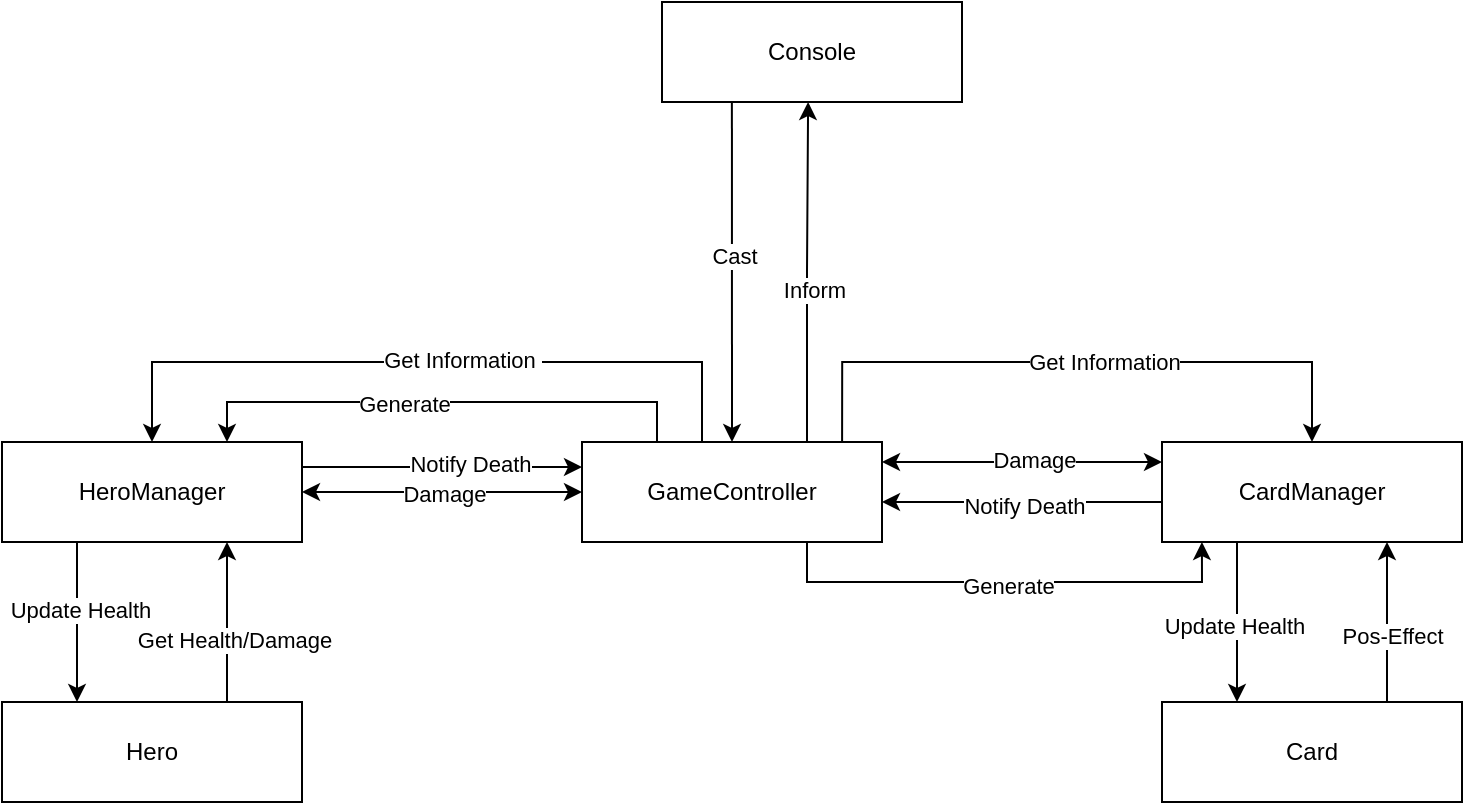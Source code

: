 <mxfile version="21.7.5" type="github" pages="4">
  <diagram name="Component Diagram" id="ywu62AC26IGwu2iTXNiO">
    <mxGraphModel dx="830" dy="523" grid="1" gridSize="10" guides="1" tooltips="1" connect="1" arrows="1" fold="1" page="1" pageScale="1" pageWidth="850" pageHeight="1100" math="0" shadow="0">
      <root>
        <mxCell id="0" />
        <mxCell id="1" parent="0" />
        <mxCell id="VR4Ue93Jd8P-YJn3SoLv-21" style="edgeStyle=orthogonalEdgeStyle;rounded=0;orthogonalLoop=1;jettySize=auto;html=1;exitX=0;exitY=0.5;exitDx=0;exitDy=0;entryX=1;entryY=0.5;entryDx=0;entryDy=0;startArrow=classic;startFill=1;" parent="1" source="VR4Ue93Jd8P-YJn3SoLv-1" target="VR4Ue93Jd8P-YJn3SoLv-19" edge="1">
          <mxGeometry relative="1" as="geometry" />
        </mxCell>
        <mxCell id="VR4Ue93Jd8P-YJn3SoLv-24" value="Damage" style="edgeLabel;html=1;align=center;verticalAlign=middle;resizable=0;points=[];" parent="VR4Ue93Jd8P-YJn3SoLv-21" vertex="1" connectable="0">
          <mxGeometry x="-0.014" y="1" relative="1" as="geometry">
            <mxPoint as="offset" />
          </mxGeometry>
        </mxCell>
        <mxCell id="VR4Ue93Jd8P-YJn3SoLv-44" style="edgeStyle=orthogonalEdgeStyle;rounded=0;orthogonalLoop=1;jettySize=auto;html=1;exitX=0.75;exitY=1;exitDx=0;exitDy=0;entryX=0.133;entryY=1;entryDx=0;entryDy=0;entryPerimeter=0;" parent="1" source="VR4Ue93Jd8P-YJn3SoLv-1" target="VR4Ue93Jd8P-YJn3SoLv-14" edge="1">
          <mxGeometry relative="1" as="geometry" />
        </mxCell>
        <mxCell id="VR4Ue93Jd8P-YJn3SoLv-45" value="Generate" style="edgeLabel;html=1;align=center;verticalAlign=middle;resizable=0;points=[];" parent="VR4Ue93Jd8P-YJn3SoLv-44" vertex="1" connectable="0">
          <mxGeometry x="0.004" y="-1" relative="1" as="geometry">
            <mxPoint x="1" y="1" as="offset" />
          </mxGeometry>
        </mxCell>
        <mxCell id="VR4Ue93Jd8P-YJn3SoLv-52" style="edgeStyle=orthogonalEdgeStyle;rounded=0;orthogonalLoop=1;jettySize=auto;html=1;exitX=0.75;exitY=0;exitDx=0;exitDy=0;entryX=0.487;entryY=1;entryDx=0;entryDy=0;entryPerimeter=0;" parent="1" source="VR4Ue93Jd8P-YJn3SoLv-1" target="VR4Ue93Jd8P-YJn3SoLv-9" edge="1">
          <mxGeometry relative="1" as="geometry">
            <Array as="points">
              <mxPoint x="483" y="155" />
              <mxPoint x="483" y="155" />
            </Array>
          </mxGeometry>
        </mxCell>
        <mxCell id="VR4Ue93Jd8P-YJn3SoLv-53" value="Inform" style="edgeLabel;html=1;align=center;verticalAlign=middle;resizable=0;points=[];" parent="VR4Ue93Jd8P-YJn3SoLv-52" vertex="1" connectable="0">
          <mxGeometry x="-0.097" y="-2" relative="1" as="geometry">
            <mxPoint x="1" y="1" as="offset" />
          </mxGeometry>
        </mxCell>
        <object label="GameController" GameController="" id="VR4Ue93Jd8P-YJn3SoLv-1">
          <mxCell style="rounded=0;whiteSpace=wrap;html=1;" parent="1" vertex="1">
            <mxGeometry x="370" y="240" width="150" height="50" as="geometry" />
          </mxCell>
        </object>
        <mxCell id="VR4Ue93Jd8P-YJn3SoLv-27" style="edgeStyle=orthogonalEdgeStyle;rounded=0;orthogonalLoop=1;jettySize=auto;html=1;exitX=0.75;exitY=0;exitDx=0;exitDy=0;entryX=0.75;entryY=1;entryDx=0;entryDy=0;" parent="1" source="VR4Ue93Jd8P-YJn3SoLv-5" target="VR4Ue93Jd8P-YJn3SoLv-19" edge="1">
          <mxGeometry relative="1" as="geometry">
            <Array as="points">
              <mxPoint x="193" y="340" />
              <mxPoint x="193" y="340" />
            </Array>
          </mxGeometry>
        </mxCell>
        <mxCell id="VR4Ue93Jd8P-YJn3SoLv-29" value="Get Health/Damage" style="edgeLabel;html=1;align=center;verticalAlign=middle;resizable=0;points=[];" parent="VR4Ue93Jd8P-YJn3SoLv-27" vertex="1" connectable="0">
          <mxGeometry x="-0.188" y="-2" relative="1" as="geometry">
            <mxPoint x="1" y="1" as="offset" />
          </mxGeometry>
        </mxCell>
        <mxCell id="VR4Ue93Jd8P-YJn3SoLv-5" value="Hero" style="rounded=0;whiteSpace=wrap;html=1;" parent="1" vertex="1">
          <mxGeometry x="80" y="370" width="150" height="50" as="geometry" />
        </mxCell>
        <mxCell id="VR4Ue93Jd8P-YJn3SoLv-7" value="Card" style="rounded=0;whiteSpace=wrap;html=1;" parent="1" vertex="1">
          <mxGeometry x="660" y="370" width="150" height="50" as="geometry" />
        </mxCell>
        <mxCell id="VR4Ue93Jd8P-YJn3SoLv-36" style="edgeStyle=orthogonalEdgeStyle;rounded=0;orthogonalLoop=1;jettySize=auto;html=1;exitX=0.233;exitY=1;exitDx=0;exitDy=0;exitPerimeter=0;entryX=0.5;entryY=0;entryDx=0;entryDy=0;entryPerimeter=0;" parent="1" source="VR4Ue93Jd8P-YJn3SoLv-9" target="VR4Ue93Jd8P-YJn3SoLv-1" edge="1">
          <mxGeometry relative="1" as="geometry">
            <mxPoint x="570" y="30" as="sourcePoint" />
            <mxPoint x="450" y="220" as="targetPoint" />
            <Array as="points" />
          </mxGeometry>
        </mxCell>
        <mxCell id="VR4Ue93Jd8P-YJn3SoLv-37" value="Cast" style="edgeLabel;html=1;align=center;verticalAlign=middle;resizable=0;points=[];" parent="VR4Ue93Jd8P-YJn3SoLv-36" vertex="1" connectable="0">
          <mxGeometry x="-0.1" y="1" relative="1" as="geometry">
            <mxPoint as="offset" />
          </mxGeometry>
        </mxCell>
        <mxCell id="VR4Ue93Jd8P-YJn3SoLv-9" value="Console" style="rounded=0;whiteSpace=wrap;html=1;" parent="1" vertex="1">
          <mxGeometry x="410" y="20" width="150" height="50" as="geometry" />
        </mxCell>
        <mxCell id="VR4Ue93Jd8P-YJn3SoLv-41" style="edgeStyle=orthogonalEdgeStyle;rounded=0;orthogonalLoop=1;jettySize=auto;html=1;exitX=0.5;exitY=0;exitDx=0;exitDy=0;entryX=0.867;entryY=0;entryDx=0;entryDy=0;entryPerimeter=0;endArrow=none;endFill=0;startArrow=classic;startFill=1;" parent="1" source="VR4Ue93Jd8P-YJn3SoLv-14" target="VR4Ue93Jd8P-YJn3SoLv-1" edge="1">
          <mxGeometry relative="1" as="geometry">
            <mxPoint x="570" y="50" as="targetPoint" />
            <Array as="points">
              <mxPoint x="735" y="200" />
              <mxPoint x="500" y="200" />
            </Array>
          </mxGeometry>
        </mxCell>
        <mxCell id="VR4Ue93Jd8P-YJn3SoLv-42" value="Get Information" style="edgeLabel;html=1;align=center;verticalAlign=middle;resizable=0;points=[];" parent="VR4Ue93Jd8P-YJn3SoLv-41" vertex="1" connectable="0">
          <mxGeometry x="0.064" y="-1" relative="1" as="geometry">
            <mxPoint x="23" y="1" as="offset" />
          </mxGeometry>
        </mxCell>
        <mxCell id="VR4Ue93Jd8P-YJn3SoLv-54" style="edgeStyle=orthogonalEdgeStyle;rounded=0;orthogonalLoop=1;jettySize=auto;html=1;exitX=0.75;exitY=1;exitDx=0;exitDy=0;entryX=0.75;entryY=0;entryDx=0;entryDy=0;startArrow=classic;startFill=1;endArrow=none;endFill=0;" parent="1" source="VR4Ue93Jd8P-YJn3SoLv-14" target="VR4Ue93Jd8P-YJn3SoLv-7" edge="1">
          <mxGeometry relative="1" as="geometry" />
        </mxCell>
        <mxCell id="VR4Ue93Jd8P-YJn3SoLv-55" value="Pos-Effect" style="edgeLabel;html=1;align=center;verticalAlign=middle;resizable=0;points=[];" parent="VR4Ue93Jd8P-YJn3SoLv-54" vertex="1" connectable="0">
          <mxGeometry x="0.175" y="2" relative="1" as="geometry">
            <mxPoint as="offset" />
          </mxGeometry>
        </mxCell>
        <mxCell id="27TxJhjZ-1Q7y5DtXlA8-1" style="edgeStyle=orthogonalEdgeStyle;rounded=0;orthogonalLoop=1;jettySize=auto;html=1;exitX=0.25;exitY=1;exitDx=0;exitDy=0;entryX=0.25;entryY=0;entryDx=0;entryDy=0;" edge="1" parent="1" source="VR4Ue93Jd8P-YJn3SoLv-14" target="VR4Ue93Jd8P-YJn3SoLv-7">
          <mxGeometry relative="1" as="geometry">
            <Array as="points">
              <mxPoint x="698" y="340" />
              <mxPoint x="698" y="340" />
            </Array>
          </mxGeometry>
        </mxCell>
        <mxCell id="27TxJhjZ-1Q7y5DtXlA8-2" value="Update Health" style="edgeLabel;html=1;align=center;verticalAlign=middle;resizable=0;points=[];" vertex="1" connectable="0" parent="27TxJhjZ-1Q7y5DtXlA8-1">
          <mxGeometry x="0.045" y="-2" relative="1" as="geometry">
            <mxPoint as="offset" />
          </mxGeometry>
        </mxCell>
        <object label="CardManager" GameController="" id="VR4Ue93Jd8P-YJn3SoLv-14">
          <mxCell style="rounded=0;whiteSpace=wrap;html=1;" parent="1" vertex="1">
            <mxGeometry x="660" y="240" width="150" height="50" as="geometry" />
          </mxCell>
        </object>
        <mxCell id="VR4Ue93Jd8P-YJn3SoLv-26" style="edgeStyle=orthogonalEdgeStyle;rounded=0;orthogonalLoop=1;jettySize=auto;html=1;exitX=0.25;exitY=1;exitDx=0;exitDy=0;entryX=0.25;entryY=0;entryDx=0;entryDy=0;" parent="1" source="VR4Ue93Jd8P-YJn3SoLv-19" target="VR4Ue93Jd8P-YJn3SoLv-5" edge="1">
          <mxGeometry relative="1" as="geometry" />
        </mxCell>
        <mxCell id="VR4Ue93Jd8P-YJn3SoLv-28" value="Update Health" style="edgeLabel;html=1;align=center;verticalAlign=middle;resizable=0;points=[];" parent="VR4Ue93Jd8P-YJn3SoLv-26" vertex="1" connectable="0">
          <mxGeometry x="-0.163" y="1" relative="1" as="geometry">
            <mxPoint as="offset" />
          </mxGeometry>
        </mxCell>
        <mxCell id="VR4Ue93Jd8P-YJn3SoLv-31" style="edgeStyle=orthogonalEdgeStyle;rounded=0;orthogonalLoop=1;jettySize=auto;html=1;exitX=1;exitY=0.25;exitDx=0;exitDy=0;entryX=0;entryY=0.25;entryDx=0;entryDy=0;" parent="1" source="VR4Ue93Jd8P-YJn3SoLv-19" target="VR4Ue93Jd8P-YJn3SoLv-1" edge="1">
          <mxGeometry relative="1" as="geometry" />
        </mxCell>
        <mxCell id="VR4Ue93Jd8P-YJn3SoLv-32" value="Notify Death" style="edgeLabel;html=1;align=center;verticalAlign=middle;resizable=0;points=[];" parent="VR4Ue93Jd8P-YJn3SoLv-31" vertex="1" connectable="0">
          <mxGeometry x="0.2" y="2" relative="1" as="geometry">
            <mxPoint as="offset" />
          </mxGeometry>
        </mxCell>
        <mxCell id="VR4Ue93Jd8P-YJn3SoLv-56" style="edgeStyle=orthogonalEdgeStyle;rounded=0;orthogonalLoop=1;jettySize=auto;html=1;exitX=0.75;exitY=0;exitDx=0;exitDy=0;entryX=0.25;entryY=0;entryDx=0;entryDy=0;startArrow=classic;startFill=1;endArrow=none;endFill=0;" parent="1" source="VR4Ue93Jd8P-YJn3SoLv-19" target="VR4Ue93Jd8P-YJn3SoLv-1" edge="1">
          <mxGeometry relative="1" as="geometry">
            <Array as="points">
              <mxPoint x="193" y="220" />
              <mxPoint x="408" y="220" />
            </Array>
          </mxGeometry>
        </mxCell>
        <mxCell id="VR4Ue93Jd8P-YJn3SoLv-57" value="Generate" style="edgeLabel;html=1;align=center;verticalAlign=middle;resizable=0;points=[];" parent="VR4Ue93Jd8P-YJn3SoLv-56" vertex="1" connectable="0">
          <mxGeometry x="-0.294" y="-1" relative="1" as="geometry">
            <mxPoint x="18" as="offset" />
          </mxGeometry>
        </mxCell>
        <mxCell id="mES5hgfGjpzAPOOnf3eO-7" style="edgeStyle=orthogonalEdgeStyle;rounded=0;orthogonalLoop=1;jettySize=auto;html=1;exitX=0.5;exitY=0;exitDx=0;exitDy=0;entryX=0.4;entryY=0;entryDx=0;entryDy=0;entryPerimeter=0;endArrow=none;endFill=0;startArrow=classic;startFill=1;" edge="1" parent="1" source="VR4Ue93Jd8P-YJn3SoLv-19" target="VR4Ue93Jd8P-YJn3SoLv-1">
          <mxGeometry relative="1" as="geometry">
            <Array as="points">
              <mxPoint x="155" y="200" />
              <mxPoint x="430" y="200" />
            </Array>
          </mxGeometry>
        </mxCell>
        <mxCell id="mES5hgfGjpzAPOOnf3eO-8" value="Get Information&amp;nbsp;" style="edgeLabel;html=1;align=center;verticalAlign=middle;resizable=0;points=[];" vertex="1" connectable="0" parent="mES5hgfGjpzAPOOnf3eO-7">
          <mxGeometry x="0.099" y="1" relative="1" as="geometry">
            <mxPoint as="offset" />
          </mxGeometry>
        </mxCell>
        <object label="HeroManager" GameController="" id="VR4Ue93Jd8P-YJn3SoLv-19">
          <mxCell style="rounded=0;whiteSpace=wrap;html=1;" parent="1" vertex="1">
            <mxGeometry x="80" y="240" width="150" height="50" as="geometry" />
          </mxCell>
        </object>
        <mxCell id="VR4Ue93Jd8P-YJn3SoLv-58" value="" style="endArrow=classic;startArrow=classic;html=1;rounded=0;entryX=0;entryY=0.2;entryDx=0;entryDy=0;entryPerimeter=0;exitX=1;exitY=0.2;exitDx=0;exitDy=0;exitPerimeter=0;" parent="1" source="VR4Ue93Jd8P-YJn3SoLv-1" target="VR4Ue93Jd8P-YJn3SoLv-14" edge="1">
          <mxGeometry width="50" height="50" relative="1" as="geometry">
            <mxPoint x="520" y="250" as="sourcePoint" />
            <mxPoint x="670" y="250" as="targetPoint" />
          </mxGeometry>
        </mxCell>
        <mxCell id="VR4Ue93Jd8P-YJn3SoLv-59" value="Damage" style="edgeLabel;html=1;align=center;verticalAlign=middle;resizable=0;points=[];" parent="VR4Ue93Jd8P-YJn3SoLv-58" vertex="1" connectable="0">
          <mxGeometry x="0.079" y="1" relative="1" as="geometry">
            <mxPoint as="offset" />
          </mxGeometry>
        </mxCell>
        <mxCell id="mES5hgfGjpzAPOOnf3eO-3" value="" style="endArrow=none;html=1;rounded=0;entryX=0;entryY=0.6;entryDx=0;entryDy=0;entryPerimeter=0;exitX=1;exitY=0.6;exitDx=0;exitDy=0;exitPerimeter=0;startArrow=classic;startFill=1;endFill=0;" edge="1" parent="1" source="VR4Ue93Jd8P-YJn3SoLv-1" target="VR4Ue93Jd8P-YJn3SoLv-14">
          <mxGeometry width="50" height="50" relative="1" as="geometry">
            <mxPoint x="430" y="310" as="sourcePoint" />
            <mxPoint x="480" y="260" as="targetPoint" />
          </mxGeometry>
        </mxCell>
        <mxCell id="mES5hgfGjpzAPOOnf3eO-5" value="Notify Death" style="edgeLabel;html=1;align=center;verticalAlign=middle;resizable=0;points=[];" vertex="1" connectable="0" parent="mES5hgfGjpzAPOOnf3eO-3">
          <mxGeometry x="0.233" y="-2" relative="1" as="geometry">
            <mxPoint x="-16" as="offset" />
          </mxGeometry>
        </mxCell>
      </root>
    </mxGraphModel>
  </diagram>
  <diagram id="04hietHzy8YJG2-ziUjK" name="Activity Diagram">
    <mxGraphModel dx="1272" dy="803" grid="1" gridSize="10" guides="1" tooltips="1" connect="1" arrows="1" fold="1" page="1" pageScale="1" pageWidth="850" pageHeight="1100" math="0" shadow="0">
      <root>
        <mxCell id="0" />
        <mxCell id="1" parent="0" />
        <mxCell id="3nUWB5uSjN7sm3lzRdu4-3" value="" style="edgeStyle=orthogonalEdgeStyle;rounded=0;orthogonalLoop=1;jettySize=auto;html=1;" edge="1" parent="1" source="3nUWB5uSjN7sm3lzRdu4-1" target="3nUWB5uSjN7sm3lzRdu4-2">
          <mxGeometry relative="1" as="geometry" />
        </mxCell>
        <mxCell id="3nUWB5uSjN7sm3lzRdu4-1" value="Start" style="ellipse;whiteSpace=wrap;html=1;" vertex="1" parent="1">
          <mxGeometry x="365" y="50" width="120" height="80" as="geometry" />
        </mxCell>
        <mxCell id="3nUWB5uSjN7sm3lzRdu4-5" value="" style="edgeStyle=orthogonalEdgeStyle;rounded=0;orthogonalLoop=1;jettySize=auto;html=1;" edge="1" parent="1" source="3nUWB5uSjN7sm3lzRdu4-2" target="3nUWB5uSjN7sm3lzRdu4-4">
          <mxGeometry relative="1" as="geometry" />
        </mxCell>
        <mxCell id="3nUWB5uSjN7sm3lzRdu4-2" value="Generate Hero/Cards" style="rounded=0;whiteSpace=wrap;html=1;" vertex="1" parent="1">
          <mxGeometry x="365" y="180" width="120" height="60" as="geometry" />
        </mxCell>
        <mxCell id="3nUWB5uSjN7sm3lzRdu4-7" value="" style="edgeStyle=orthogonalEdgeStyle;rounded=0;orthogonalLoop=1;jettySize=auto;html=1;entryX=0.5;entryY=0;entryDx=0;entryDy=0;entryPerimeter=0;" edge="1" parent="1" source="3nUWB5uSjN7sm3lzRdu4-4" target="3nUWB5uSjN7sm3lzRdu4-10">
          <mxGeometry relative="1" as="geometry">
            <mxPoint x="425" y="410" as="targetPoint" />
          </mxGeometry>
        </mxCell>
        <mxCell id="3nUWB5uSjN7sm3lzRdu4-4" value="Player action" style="rounded=0;whiteSpace=wrap;html=1;" vertex="1" parent="1">
          <mxGeometry x="365" y="290" width="120" height="60" as="geometry" />
        </mxCell>
        <mxCell id="3nUWB5uSjN7sm3lzRdu4-12" value="" style="edgeStyle=orthogonalEdgeStyle;rounded=0;orthogonalLoop=1;jettySize=auto;html=1;" edge="1" parent="1" source="3nUWB5uSjN7sm3lzRdu4-10" target="3nUWB5uSjN7sm3lzRdu4-11">
          <mxGeometry relative="1" as="geometry" />
        </mxCell>
        <mxCell id="3nUWB5uSjN7sm3lzRdu4-10" value="Handling action" style="rounded=0;whiteSpace=wrap;html=1;" vertex="1" parent="1">
          <mxGeometry x="365" y="400" width="120" height="60" as="geometry" />
        </mxCell>
        <mxCell id="3nUWB5uSjN7sm3lzRdu4-18" style="edgeStyle=orthogonalEdgeStyle;rounded=0;orthogonalLoop=1;jettySize=auto;html=1;exitX=0.063;exitY=0.625;exitDx=0;exitDy=0;entryX=0;entryY=0.75;entryDx=0;entryDy=0;exitPerimeter=0;" edge="1" parent="1" source="3nUWB5uSjN7sm3lzRdu4-26" target="3nUWB5uSjN7sm3lzRdu4-4">
          <mxGeometry relative="1" as="geometry">
            <Array as="points">
              <mxPoint x="390" y="660" />
              <mxPoint x="340" y="660" />
              <mxPoint x="340" y="330" />
              <mxPoint x="365" y="330" />
            </Array>
          </mxGeometry>
        </mxCell>
        <mxCell id="3nUWB5uSjN7sm3lzRdu4-22" value="False" style="edgeLabel;html=1;align=center;verticalAlign=middle;resizable=0;points=[];" vertex="1" connectable="0" parent="3nUWB5uSjN7sm3lzRdu4-18">
          <mxGeometry x="-0.722" y="-8" relative="1" as="geometry">
            <mxPoint x="9" y="-2" as="offset" />
          </mxGeometry>
        </mxCell>
        <mxCell id="3nUWB5uSjN7sm3lzRdu4-27" value="" style="edgeStyle=orthogonalEdgeStyle;rounded=0;orthogonalLoop=1;jettySize=auto;html=1;" edge="1" parent="1" source="3nUWB5uSjN7sm3lzRdu4-11" target="3nUWB5uSjN7sm3lzRdu4-26">
          <mxGeometry relative="1" as="geometry" />
        </mxCell>
        <mxCell id="3nUWB5uSjN7sm3lzRdu4-31" value="False" style="edgeLabel;html=1;align=center;verticalAlign=middle;resizable=0;points=[];" vertex="1" connectable="0" parent="3nUWB5uSjN7sm3lzRdu4-27">
          <mxGeometry x="0.194" y="1" relative="1" as="geometry">
            <mxPoint as="offset" />
          </mxGeometry>
        </mxCell>
        <mxCell id="3nUWB5uSjN7sm3lzRdu4-29" style="edgeStyle=orthogonalEdgeStyle;rounded=0;orthogonalLoop=1;jettySize=auto;html=1;exitX=1;exitY=0.5;exitDx=0;exitDy=0;entryX=0;entryY=0.5;entryDx=0;entryDy=0;" edge="1" parent="1" source="3nUWB5uSjN7sm3lzRdu4-11" target="3nUWB5uSjN7sm3lzRdu4-28">
          <mxGeometry relative="1" as="geometry" />
        </mxCell>
        <mxCell id="3nUWB5uSjN7sm3lzRdu4-32" value="True" style="edgeLabel;html=1;align=center;verticalAlign=middle;resizable=0;points=[];" vertex="1" connectable="0" parent="3nUWB5uSjN7sm3lzRdu4-29">
          <mxGeometry x="-0.128" y="-10" relative="1" as="geometry">
            <mxPoint as="offset" />
          </mxGeometry>
        </mxCell>
        <mxCell id="3nUWB5uSjN7sm3lzRdu4-11" value="Is Hero dead" style="rhombus;whiteSpace=wrap;html=1;rounded=0;" vertex="1" parent="1">
          <mxGeometry x="385" y="500" width="80" height="80" as="geometry" />
        </mxCell>
        <mxCell id="3nUWB5uSjN7sm3lzRdu4-20" value="" style="edgeStyle=orthogonalEdgeStyle;rounded=0;orthogonalLoop=1;jettySize=auto;html=1;" edge="1" parent="1" source="3nUWB5uSjN7sm3lzRdu4-14" target="3nUWB5uSjN7sm3lzRdu4-19">
          <mxGeometry relative="1" as="geometry" />
        </mxCell>
        <mxCell id="3nUWB5uSjN7sm3lzRdu4-14" value="Handling Pos-Effect" style="whiteSpace=wrap;html=1;rounded=0;" vertex="1" parent="1">
          <mxGeometry x="205" y="580" width="120" height="60" as="geometry" />
        </mxCell>
        <mxCell id="3nUWB5uSjN7sm3lzRdu4-38" style="edgeStyle=orthogonalEdgeStyle;rounded=0;orthogonalLoop=1;jettySize=auto;html=1;exitX=0.5;exitY=0;exitDx=0;exitDy=0;entryX=0.5;entryY=1;entryDx=0;entryDy=0;" edge="1" parent="1" source="3nUWB5uSjN7sm3lzRdu4-19" target="3nUWB5uSjN7sm3lzRdu4-36">
          <mxGeometry relative="1" as="geometry" />
        </mxCell>
        <mxCell id="3nUWB5uSjN7sm3lzRdu4-19" value="Validate final round" style="whiteSpace=wrap;html=1;rounded=0;" vertex="1" parent="1">
          <mxGeometry x="205" y="480" width="120" height="60" as="geometry" />
        </mxCell>
        <mxCell id="3nUWB5uSjN7sm3lzRdu4-25" value="" style="edgeStyle=orthogonalEdgeStyle;rounded=0;orthogonalLoop=1;jettySize=auto;html=1;" edge="1" parent="1" source="3nUWB5uSjN7sm3lzRdu4-23" target="3nUWB5uSjN7sm3lzRdu4-4">
          <mxGeometry relative="1" as="geometry" />
        </mxCell>
        <mxCell id="3nUWB5uSjN7sm3lzRdu4-23" value="Transfer" style="whiteSpace=wrap;html=1;rounded=0;" vertex="1" parent="1">
          <mxGeometry x="205" y="220" width="120" height="60" as="geometry" />
        </mxCell>
        <mxCell id="3nUWB5uSjN7sm3lzRdu4-35" style="edgeStyle=orthogonalEdgeStyle;rounded=0;orthogonalLoop=1;jettySize=auto;html=1;exitX=0.563;exitY=1;exitDx=0;exitDy=0;entryX=0.5;entryY=1;entryDx=0;entryDy=0;exitPerimeter=0;" edge="1" parent="1" source="3nUWB5uSjN7sm3lzRdu4-26" target="3nUWB5uSjN7sm3lzRdu4-14">
          <mxGeometry relative="1" as="geometry">
            <Array as="points">
              <mxPoint x="430" y="730" />
              <mxPoint x="265" y="730" />
            </Array>
          </mxGeometry>
        </mxCell>
        <mxCell id="3nUWB5uSjN7sm3lzRdu4-26" value="Is player end" style="rhombus;whiteSpace=wrap;html=1;rounded=0;" vertex="1" parent="1">
          <mxGeometry x="385" y="620" width="80" height="80" as="geometry" />
        </mxCell>
        <mxCell id="3nUWB5uSjN7sm3lzRdu4-34" style="edgeStyle=orthogonalEdgeStyle;rounded=0;orthogonalLoop=1;jettySize=auto;html=1;exitX=0.5;exitY=1;exitDx=0;exitDy=0;entryX=0.5;entryY=0;entryDx=0;entryDy=0;" edge="1" parent="1" source="3nUWB5uSjN7sm3lzRdu4-28" target="3nUWB5uSjN7sm3lzRdu4-33">
          <mxGeometry relative="1" as="geometry" />
        </mxCell>
        <mxCell id="3nUWB5uSjN7sm3lzRdu4-28" value="Inform Winner" style="rounded=0;whiteSpace=wrap;html=1;" vertex="1" parent="1">
          <mxGeometry x="600" y="510" width="120" height="60" as="geometry" />
        </mxCell>
        <mxCell id="3nUWB5uSjN7sm3lzRdu4-33" value="End" style="ellipse;whiteSpace=wrap;html=1;" vertex="1" parent="1">
          <mxGeometry x="600" y="610" width="120" height="80" as="geometry" />
        </mxCell>
        <mxCell id="3nUWB5uSjN7sm3lzRdu4-39" style="edgeStyle=orthogonalEdgeStyle;rounded=0;orthogonalLoop=1;jettySize=auto;html=1;exitX=0.5;exitY=0;exitDx=0;exitDy=0;entryX=0.5;entryY=1;entryDx=0;entryDy=0;" edge="1" parent="1" source="3nUWB5uSjN7sm3lzRdu4-36" target="3nUWB5uSjN7sm3lzRdu4-23">
          <mxGeometry relative="1" as="geometry" />
        </mxCell>
        <mxCell id="3nUWB5uSjN7sm3lzRdu4-40" value="False" style="edgeLabel;html=1;align=center;verticalAlign=middle;resizable=0;points=[];" vertex="1" connectable="0" parent="3nUWB5uSjN7sm3lzRdu4-39">
          <mxGeometry x="-0.058" y="-3" relative="1" as="geometry">
            <mxPoint as="offset" />
          </mxGeometry>
        </mxCell>
        <mxCell id="3nUWB5uSjN7sm3lzRdu4-41" style="edgeStyle=orthogonalEdgeStyle;rounded=0;orthogonalLoop=1;jettySize=auto;html=1;exitX=0;exitY=0.5;exitDx=0;exitDy=0;entryX=0;entryY=0.5;entryDx=0;entryDy=0;" edge="1" parent="1" source="3nUWB5uSjN7sm3lzRdu4-36" target="3nUWB5uSjN7sm3lzRdu4-28">
          <mxGeometry relative="1" as="geometry">
            <Array as="points">
              <mxPoint x="140" y="410" />
              <mxPoint x="140" y="800" />
              <mxPoint x="570" y="800" />
              <mxPoint x="570" y="540" />
            </Array>
          </mxGeometry>
        </mxCell>
        <mxCell id="3nUWB5uSjN7sm3lzRdu4-42" value="True" style="edgeLabel;html=1;align=center;verticalAlign=middle;resizable=0;points=[];" vertex="1" connectable="0" parent="3nUWB5uSjN7sm3lzRdu4-41">
          <mxGeometry x="-0.94" y="5" relative="1" as="geometry">
            <mxPoint as="offset" />
          </mxGeometry>
        </mxCell>
        <mxCell id="3nUWB5uSjN7sm3lzRdu4-36" value="Is Hero dead" style="rhombus;whiteSpace=wrap;html=1;" vertex="1" parent="1">
          <mxGeometry x="225" y="370" width="80" height="80" as="geometry" />
        </mxCell>
      </root>
    </mxGraphModel>
  </diagram>
  <diagram id="WmzVhhM9rG_7rd1SgPQm" name="UseCase Diagram">
    <mxGraphModel dx="1363" dy="860" grid="1" gridSize="10" guides="1" tooltips="1" connect="1" arrows="1" fold="1" page="1" pageScale="1" pageWidth="850" pageHeight="1100" math="0" shadow="0">
      <root>
        <mxCell id="0" />
        <mxCell id="1" parent="0" />
        <mxCell id="voUppUDdjPVkSoAhCR73-2" value="Minion" style="shape=umlActor;verticalLabelPosition=bottom;verticalAlign=top;html=1;outlineConnect=0;" vertex="1" parent="1">
          <mxGeometry x="780" y="470" width="30" height="60" as="geometry" />
        </mxCell>
        <mxCell id="voUppUDdjPVkSoAhCR73-3" value="Shaman" style="shape=umlActor;verticalLabelPosition=bottom;verticalAlign=top;html=1;outlineConnect=0;" vertex="1" parent="1">
          <mxGeometry x="790" y="390" width="30" height="60" as="geometry" />
        </mxCell>
        <mxCell id="4a2pnXJ8zWqNXklxZzfW-3" value="&lt;div style=&quot;&quot;&gt;&lt;span style=&quot;background-color: initial;&quot;&gt;GameController&lt;/span&gt;&lt;/div&gt;" style="rounded=0;html=1;align=center;labelPosition=center;verticalLabelPosition=top;verticalAlign=bottom;spacingTop=0;whiteSpace=wrap;horizontal=1;container=1;" vertex="1" parent="1">
          <mxGeometry x="350" y="260" width="150" height="340" as="geometry" />
        </mxCell>
        <mxCell id="4a2pnXJ8zWqNXklxZzfW-6" value="" style="group" vertex="1" connectable="0" parent="4a2pnXJ8zWqNXklxZzfW-3">
          <mxGeometry y="3.37" width="150" height="336.63" as="geometry" />
        </mxCell>
        <mxCell id="4a2pnXJ8zWqNXklxZzfW-4" value="Attack" style="ellipse;whiteSpace=wrap;html=1;" vertex="1" parent="4a2pnXJ8zWqNXklxZzfW-6">
          <mxGeometry x="31.99" y="32.85" width="86.03" height="77.15" as="geometry" />
        </mxCell>
        <mxCell id="b0JZgt0DxwR6dvOIngGs-3" value="Notified destroy" style="ellipse;whiteSpace=wrap;html=1;" vertex="1" parent="4a2pnXJ8zWqNXklxZzfW-6">
          <mxGeometry x="31.99" y="189.48" width="86.03" height="77.15" as="geometry" />
        </mxCell>
        <mxCell id="b0JZgt0DxwR6dvOIngGs-4" style="edgeStyle=orthogonalEdgeStyle;rounded=0;orthogonalLoop=1;jettySize=auto;html=1;exitX=1;exitY=0.75;exitDx=0;exitDy=0;entryX=0;entryY=0.5;entryDx=0;entryDy=0;" edge="1" parent="1" source="8DzuQqVjG1OYZ5hkbnSP-1" target="b0JZgt0DxwR6dvOIngGs-3">
          <mxGeometry relative="1" as="geometry" />
        </mxCell>
        <mxCell id="8DzuQqVjG1OYZ5hkbnSP-1" value="&lt;div style=&quot;&quot;&gt;&lt;span style=&quot;background-color: initial;&quot;&gt;HeroManager&lt;/span&gt;&lt;/div&gt;" style="rounded=0;html=1;align=center;labelPosition=center;verticalLabelPosition=top;verticalAlign=bottom;spacingTop=0;whiteSpace=wrap;horizontal=1;container=1;" vertex="1" parent="1">
          <mxGeometry x="130" y="260" width="150" height="340" as="geometry" />
        </mxCell>
        <mxCell id="8DzuQqVjG1OYZ5hkbnSP-2" value="" style="group" vertex="1" connectable="0" parent="8DzuQqVjG1OYZ5hkbnSP-1">
          <mxGeometry y="4.092" width="150" height="335.908" as="geometry" />
        </mxCell>
        <mxCell id="8DzuQqVjG1OYZ5hkbnSP-3" value="Reduce Health" style="ellipse;whiteSpace=wrap;html=1;container=1;" vertex="1" parent="8DzuQqVjG1OYZ5hkbnSP-2">
          <mxGeometry x="31.99" y="32.774" width="86.03" height="76.512" as="geometry" />
        </mxCell>
        <mxCell id="4Ov14bxEoQNdkYHPLAq0-8" style="edgeStyle=orthogonalEdgeStyle;rounded=0;orthogonalLoop=1;jettySize=auto;html=1;exitX=0.5;exitY=1;exitDx=0;exitDy=0;entryX=0.5;entryY=0;entryDx=0;entryDy=0;" edge="1" parent="1" source="8DzuQqVjG1OYZ5hkbnSP-7" target="4a2pnXJ8zWqNXklxZzfW-4">
          <mxGeometry relative="1" as="geometry" />
        </mxCell>
        <mxCell id="8DzuQqVjG1OYZ5hkbnSP-7" value="&lt;div style=&quot;&quot;&gt;&lt;span style=&quot;background-color: initial;&quot;&gt;Console&lt;/span&gt;&lt;/div&gt;" style="rounded=0;html=1;align=center;labelPosition=center;verticalLabelPosition=top;verticalAlign=bottom;spacingTop=0;whiteSpace=wrap;horizontal=1;container=1;" vertex="1" parent="1">
          <mxGeometry x="120" y="30" width="580" height="137" as="geometry" />
        </mxCell>
        <mxCell id="8DzuQqVjG1OYZ5hkbnSP-9" value="Actions" style="ellipse;whiteSpace=wrap;html=1;" vertex="1" parent="8DzuQqVjG1OYZ5hkbnSP-7">
          <mxGeometry x="41.99" y="27.12" width="116.31" height="82.76" as="geometry" />
        </mxCell>
        <mxCell id="b0JZgt0DxwR6dvOIngGs-1" value="Update information" style="ellipse;whiteSpace=wrap;html=1;" vertex="1" parent="8DzuQqVjG1OYZ5hkbnSP-7">
          <mxGeometry x="240" y="27.12" width="116.31" height="82.76" as="geometry" />
        </mxCell>
        <mxCell id="4Ov14bxEoQNdkYHPLAq0-7" value="" style="edgeStyle=orthogonalEdgeStyle;rounded=0;orthogonalLoop=1;jettySize=auto;html=1;" edge="1" parent="1" source="8DzuQqVjG1OYZ5hkbnSP-10" target="8DzuQqVjG1OYZ5hkbnSP-9">
          <mxGeometry relative="1" as="geometry" />
        </mxCell>
        <mxCell id="8DzuQqVjG1OYZ5hkbnSP-10" value="Player" style="shape=umlActor;verticalLabelPosition=bottom;verticalAlign=top;html=1;outlineConnect=0;" vertex="1" parent="1">
          <mxGeometry x="40" y="100" width="30" height="60" as="geometry" />
        </mxCell>
        <mxCell id="4Ov14bxEoQNdkYHPLAq0-6" value="" style="group" vertex="1" connectable="0" parent="1">
          <mxGeometry x="560" y="260" width="150" height="400" as="geometry" />
        </mxCell>
        <mxCell id="8DzuQqVjG1OYZ5hkbnSP-4" value="&lt;div style=&quot;&quot;&gt;&lt;span style=&quot;background-color: initial;&quot;&gt;CardManager&lt;/span&gt;&lt;/div&gt;" style="rounded=0;html=1;align=center;labelPosition=center;verticalLabelPosition=top;verticalAlign=bottom;spacingTop=0;whiteSpace=wrap;horizontal=1;container=0;" vertex="1" parent="4Ov14bxEoQNdkYHPLAq0-6">
          <mxGeometry width="150" height="400" as="geometry" />
        </mxCell>
        <mxCell id="8DzuQqVjG1OYZ5hkbnSP-5" value="" style="group" vertex="1" connectable="0" parent="4Ov14bxEoQNdkYHPLAq0-6">
          <mxGeometry y="3.37" width="150" height="396.63" as="geometry" />
        </mxCell>
        <mxCell id="8DzuQqVjG1OYZ5hkbnSP-14" value="Pos effect" style="ellipse;whiteSpace=wrap;html=1;container=1;" vertex="1" parent="8DzuQqVjG1OYZ5hkbnSP-5">
          <mxGeometry x="31.99" y="266.63" width="86.03" height="87.15" as="geometry" />
        </mxCell>
        <mxCell id="8DzuQqVjG1OYZ5hkbnSP-6" value="Reduce Health" style="ellipse;whiteSpace=wrap;html=1;container=1;" vertex="1" parent="8DzuQqVjG1OYZ5hkbnSP-5">
          <mxGeometry x="31.99" y="16.63" width="86.03" height="81.29" as="geometry" />
        </mxCell>
        <mxCell id="8DzuQqVjG1OYZ5hkbnSP-13" value="Runtime effect" style="ellipse;whiteSpace=wrap;html=1;container=1;" vertex="1" parent="4Ov14bxEoQNdkYHPLAq0-6">
          <mxGeometry x="31.99" y="141.25" width="86.03" height="85.45" as="geometry" />
        </mxCell>
        <mxCell id="4Ov14bxEoQNdkYHPLAq0-4" style="edgeStyle=orthogonalEdgeStyle;rounded=0;orthogonalLoop=1;jettySize=auto;html=1;exitX=1;exitY=0.5;exitDx=0;exitDy=0;entryX=0;entryY=0.5;entryDx=0;entryDy=0;" edge="1" parent="1" source="4a2pnXJ8zWqNXklxZzfW-3" target="8DzuQqVjG1OYZ5hkbnSP-6">
          <mxGeometry relative="1" as="geometry">
            <Array as="points">
              <mxPoint x="550" y="330" />
              <mxPoint x="550" y="321" />
            </Array>
          </mxGeometry>
        </mxCell>
        <mxCell id="4Ov14bxEoQNdkYHPLAq0-3" style="edgeStyle=orthogonalEdgeStyle;rounded=0;orthogonalLoop=1;jettySize=auto;html=1;exitX=0;exitY=0.333;exitDx=0;exitDy=0;exitPerimeter=0;" edge="1" parent="1" source="voUppUDdjPVkSoAhCR73-2" target="8DzuQqVjG1OYZ5hkbnSP-14">
          <mxGeometry relative="1" as="geometry">
            <Array as="points">
              <mxPoint x="780" y="574" />
            </Array>
          </mxGeometry>
        </mxCell>
        <mxCell id="4Ov14bxEoQNdkYHPLAq0-5" style="edgeStyle=orthogonalEdgeStyle;rounded=0;orthogonalLoop=1;jettySize=auto;html=1;exitX=0;exitY=0.5;exitDx=0;exitDy=0;entryX=1;entryY=0.5;entryDx=0;entryDy=0;" edge="1" parent="1" source="4a2pnXJ8zWqNXklxZzfW-3" target="8DzuQqVjG1OYZ5hkbnSP-3">
          <mxGeometry relative="1" as="geometry" />
        </mxCell>
        <mxCell id="4Ov14bxEoQNdkYHPLAq0-9" style="edgeStyle=orthogonalEdgeStyle;rounded=0;orthogonalLoop=1;jettySize=auto;html=1;exitX=0;exitY=0.333;exitDx=0;exitDy=0;exitPerimeter=0;entryX=1;entryY=0.5;entryDx=0;entryDy=0;" edge="1" parent="1" source="voUppUDdjPVkSoAhCR73-3" target="8DzuQqVjG1OYZ5hkbnSP-13">
          <mxGeometry relative="1" as="geometry">
            <Array as="points">
              <mxPoint x="790" y="444" />
            </Array>
          </mxGeometry>
        </mxCell>
        <mxCell id="4Ov14bxEoQNdkYHPLAq0-11" style="edgeStyle=orthogonalEdgeStyle;rounded=0;orthogonalLoop=1;jettySize=auto;html=1;exitX=0;exitY=1;exitDx=0;exitDy=0;exitPerimeter=0;entryX=0.907;entryY=0.219;entryDx=0;entryDy=0;entryPerimeter=0;" edge="1" parent="1" source="4Ov14bxEoQNdkYHPLAq0-10" target="8DzuQqVjG1OYZ5hkbnSP-13">
          <mxGeometry relative="1" as="geometry">
            <mxPoint x="740" y="300" as="targetPoint" />
            <Array as="points">
              <mxPoint x="720" y="350" />
              <mxPoint x="720" y="420" />
            </Array>
          </mxGeometry>
        </mxCell>
        <mxCell id="4Ov14bxEoQNdkYHPLAq0-10" value="Spell" style="shape=umlActor;verticalLabelPosition=bottom;verticalAlign=top;html=1;outlineConnect=0;" vertex="1" parent="1">
          <mxGeometry x="790" y="290" width="30" height="60" as="geometry" />
        </mxCell>
        <mxCell id="b0JZgt0DxwR6dvOIngGs-2" style="edgeStyle=orthogonalEdgeStyle;rounded=0;orthogonalLoop=1;jettySize=auto;html=1;exitX=0.75;exitY=0;exitDx=0;exitDy=0;entryX=0.5;entryY=1;entryDx=0;entryDy=0;" edge="1" parent="1" source="4a2pnXJ8zWqNXklxZzfW-3" target="b0JZgt0DxwR6dvOIngGs-1">
          <mxGeometry relative="1" as="geometry">
            <Array as="points">
              <mxPoint x="463" y="160" />
              <mxPoint x="418" y="160" />
            </Array>
          </mxGeometry>
        </mxCell>
        <mxCell id="b0JZgt0DxwR6dvOIngGs-5" style="edgeStyle=orthogonalEdgeStyle;rounded=0;orthogonalLoop=1;jettySize=auto;html=1;exitX=0;exitY=0.75;exitDx=0;exitDy=0;entryX=1;entryY=0.5;entryDx=0;entryDy=0;" edge="1" parent="1" source="8DzuQqVjG1OYZ5hkbnSP-4" target="b0JZgt0DxwR6dvOIngGs-3">
          <mxGeometry relative="1" as="geometry" />
        </mxCell>
      </root>
    </mxGraphModel>
  </diagram>
  <diagram id="SbyPwtx-WReLFrhbqLY8" name="Class Diagram">
    <mxGraphModel dx="954" dy="602" grid="1" gridSize="10" guides="1" tooltips="1" connect="1" arrows="1" fold="1" page="1" pageScale="1" pageWidth="850" pageHeight="1100" math="0" shadow="0">
      <root>
        <mxCell id="0" />
        <mxCell id="1" parent="0" />
      </root>
    </mxGraphModel>
  </diagram>
</mxfile>
